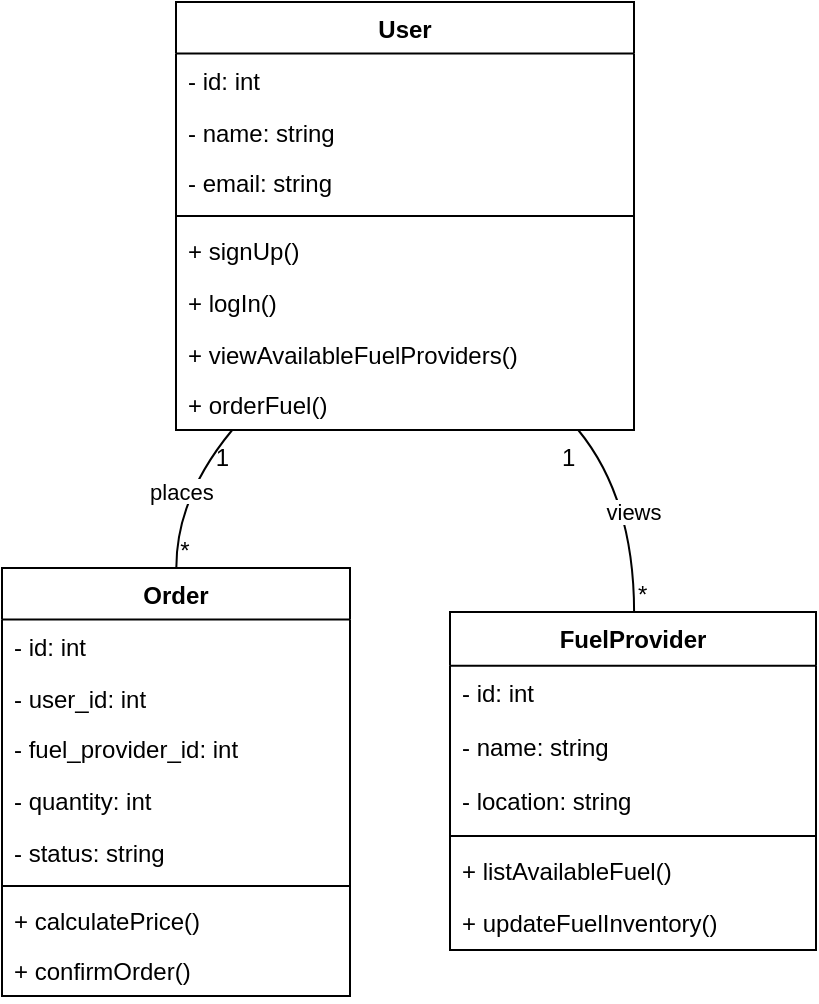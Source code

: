 <mxfile version="24.0.0" type="github">
  <diagram name="Page-1" id="gtD5tdBhKvJczpr5y9Dk">
    <mxGraphModel>
      <root>
        <mxCell id="0" />
        <mxCell id="1" parent="0" />
        <mxCell id="2" value="User" style="swimlane;fontStyle=1;align=center;verticalAlign=top;childLayout=stackLayout;horizontal=1;startSize=25.775;horizontalStack=0;resizeParent=1;resizeParentMax=0;resizeLast=0;collapsible=0;marginBottom=0;" vertex="1" parent="1">
          <mxGeometry x="95" y="8" width="229" height="214" as="geometry" />
        </mxCell>
        <mxCell id="3" value="- id: int" style="text;strokeColor=none;fillColor=none;align=left;verticalAlign=top;spacingLeft=4;spacingRight=4;overflow=hidden;rotatable=0;points=[[0,0.5],[1,0.5]];portConstraint=eastwest;" vertex="1" parent="2">
          <mxGeometry y="26" width="229" height="26" as="geometry" />
        </mxCell>
        <mxCell id="4" value="- name: string" style="text;strokeColor=none;fillColor=none;align=left;verticalAlign=top;spacingLeft=4;spacingRight=4;overflow=hidden;rotatable=0;points=[[0,0.5],[1,0.5]];portConstraint=eastwest;" vertex="1" parent="2">
          <mxGeometry y="52" width="229" height="26" as="geometry" />
        </mxCell>
        <mxCell id="5" value="- email: string" style="text;strokeColor=none;fillColor=none;align=left;verticalAlign=top;spacingLeft=4;spacingRight=4;overflow=hidden;rotatable=0;points=[[0,0.5],[1,0.5]];portConstraint=eastwest;" vertex="1" parent="2">
          <mxGeometry y="77" width="229" height="26" as="geometry" />
        </mxCell>
        <mxCell id="6" style="line;strokeWidth=1;fillColor=none;align=left;verticalAlign=middle;spacingTop=-1;spacingLeft=3;spacingRight=3;rotatable=0;labelPosition=right;points=[];portConstraint=eastwest;strokeColor=inherit;" vertex="1" parent="2">
          <mxGeometry y="103" width="229" height="8" as="geometry" />
        </mxCell>
        <mxCell id="7" value="+ signUp()" style="text;strokeColor=none;fillColor=none;align=left;verticalAlign=top;spacingLeft=4;spacingRight=4;overflow=hidden;rotatable=0;points=[[0,0.5],[1,0.5]];portConstraint=eastwest;" vertex="1" parent="2">
          <mxGeometry y="111" width="229" height="26" as="geometry" />
        </mxCell>
        <mxCell id="8" value="+ logIn()" style="text;strokeColor=none;fillColor=none;align=left;verticalAlign=top;spacingLeft=4;spacingRight=4;overflow=hidden;rotatable=0;points=[[0,0.5],[1,0.5]];portConstraint=eastwest;" vertex="1" parent="2">
          <mxGeometry y="137" width="229" height="26" as="geometry" />
        </mxCell>
        <mxCell id="9" value="+ viewAvailableFuelProviders()" style="text;strokeColor=none;fillColor=none;align=left;verticalAlign=top;spacingLeft=4;spacingRight=4;overflow=hidden;rotatable=0;points=[[0,0.5],[1,0.5]];portConstraint=eastwest;" vertex="1" parent="2">
          <mxGeometry y="163" width="229" height="26" as="geometry" />
        </mxCell>
        <mxCell id="10" value="+ orderFuel()" style="text;strokeColor=none;fillColor=none;align=left;verticalAlign=top;spacingLeft=4;spacingRight=4;overflow=hidden;rotatable=0;points=[[0,0.5],[1,0.5]];portConstraint=eastwest;" vertex="1" parent="2">
          <mxGeometry y="188" width="229" height="26" as="geometry" />
        </mxCell>
        <mxCell id="11" value="FuelProvider" style="swimlane;fontStyle=1;align=center;verticalAlign=top;childLayout=stackLayout;horizontal=1;startSize=26.9;horizontalStack=0;resizeParent=1;resizeParentMax=0;resizeLast=0;collapsible=0;marginBottom=0;" vertex="1" parent="1">
          <mxGeometry x="232" y="313" width="183" height="169" as="geometry" />
        </mxCell>
        <mxCell id="12" value="- id: int" style="text;strokeColor=none;fillColor=none;align=left;verticalAlign=top;spacingLeft=4;spacingRight=4;overflow=hidden;rotatable=0;points=[[0,0.5],[1,0.5]];portConstraint=eastwest;" vertex="1" parent="11">
          <mxGeometry y="27" width="183" height="27" as="geometry" />
        </mxCell>
        <mxCell id="13" value="- name: string" style="text;strokeColor=none;fillColor=none;align=left;verticalAlign=top;spacingLeft=4;spacingRight=4;overflow=hidden;rotatable=0;points=[[0,0.5],[1,0.5]];portConstraint=eastwest;" vertex="1" parent="11">
          <mxGeometry y="54" width="183" height="27" as="geometry" />
        </mxCell>
        <mxCell id="14" value="- location: string" style="text;strokeColor=none;fillColor=none;align=left;verticalAlign=top;spacingLeft=4;spacingRight=4;overflow=hidden;rotatable=0;points=[[0,0.5],[1,0.5]];portConstraint=eastwest;" vertex="1" parent="11">
          <mxGeometry y="81" width="183" height="27" as="geometry" />
        </mxCell>
        <mxCell id="15" style="line;strokeWidth=1;fillColor=none;align=left;verticalAlign=middle;spacingTop=-1;spacingLeft=3;spacingRight=3;rotatable=0;labelPosition=right;points=[];portConstraint=eastwest;strokeColor=inherit;" vertex="1" parent="11">
          <mxGeometry y="108" width="183" height="8" as="geometry" />
        </mxCell>
        <mxCell id="16" value="+ listAvailableFuel()" style="text;strokeColor=none;fillColor=none;align=left;verticalAlign=top;spacingLeft=4;spacingRight=4;overflow=hidden;rotatable=0;points=[[0,0.5],[1,0.5]];portConstraint=eastwest;" vertex="1" parent="11">
          <mxGeometry y="116" width="183" height="27" as="geometry" />
        </mxCell>
        <mxCell id="17" value="+ updateFuelInventory()" style="text;strokeColor=none;fillColor=none;align=left;verticalAlign=top;spacingLeft=4;spacingRight=4;overflow=hidden;rotatable=0;points=[[0,0.5],[1,0.5]];portConstraint=eastwest;" vertex="1" parent="11">
          <mxGeometry y="142" width="183" height="27" as="geometry" />
        </mxCell>
        <mxCell id="18" value="Order" style="swimlane;fontStyle=1;align=center;verticalAlign=top;childLayout=stackLayout;horizontal=1;startSize=25.775;horizontalStack=0;resizeParent=1;resizeParentMax=0;resizeLast=0;collapsible=0;marginBottom=0;" vertex="1" parent="1">
          <mxGeometry x="8" y="291" width="174" height="214" as="geometry" />
        </mxCell>
        <mxCell id="19" value="- id: int" style="text;strokeColor=none;fillColor=none;align=left;verticalAlign=top;spacingLeft=4;spacingRight=4;overflow=hidden;rotatable=0;points=[[0,0.5],[1,0.5]];portConstraint=eastwest;" vertex="1" parent="18">
          <mxGeometry y="26" width="174" height="26" as="geometry" />
        </mxCell>
        <mxCell id="20" value="- user_id: int" style="text;strokeColor=none;fillColor=none;align=left;verticalAlign=top;spacingLeft=4;spacingRight=4;overflow=hidden;rotatable=0;points=[[0,0.5],[1,0.5]];portConstraint=eastwest;" vertex="1" parent="18">
          <mxGeometry y="52" width="174" height="26" as="geometry" />
        </mxCell>
        <mxCell id="21" value="- fuel_provider_id: int" style="text;strokeColor=none;fillColor=none;align=left;verticalAlign=top;spacingLeft=4;spacingRight=4;overflow=hidden;rotatable=0;points=[[0,0.5],[1,0.5]];portConstraint=eastwest;" vertex="1" parent="18">
          <mxGeometry y="77" width="174" height="26" as="geometry" />
        </mxCell>
        <mxCell id="22" value="- quantity: int" style="text;strokeColor=none;fillColor=none;align=left;verticalAlign=top;spacingLeft=4;spacingRight=4;overflow=hidden;rotatable=0;points=[[0,0.5],[1,0.5]];portConstraint=eastwest;" vertex="1" parent="18">
          <mxGeometry y="103" width="174" height="26" as="geometry" />
        </mxCell>
        <mxCell id="23" value="- status: string" style="text;strokeColor=none;fillColor=none;align=left;verticalAlign=top;spacingLeft=4;spacingRight=4;overflow=hidden;rotatable=0;points=[[0,0.5],[1,0.5]];portConstraint=eastwest;" vertex="1" parent="18">
          <mxGeometry y="129" width="174" height="26" as="geometry" />
        </mxCell>
        <mxCell id="24" style="line;strokeWidth=1;fillColor=none;align=left;verticalAlign=middle;spacingTop=-1;spacingLeft=3;spacingRight=3;rotatable=0;labelPosition=right;points=[];portConstraint=eastwest;strokeColor=inherit;" vertex="1" parent="18">
          <mxGeometry y="155" width="174" height="8" as="geometry" />
        </mxCell>
        <mxCell id="25" value="+ calculatePrice()" style="text;strokeColor=none;fillColor=none;align=left;verticalAlign=top;spacingLeft=4;spacingRight=4;overflow=hidden;rotatable=0;points=[[0,0.5],[1,0.5]];portConstraint=eastwest;" vertex="1" parent="18">
          <mxGeometry y="163" width="174" height="26" as="geometry" />
        </mxCell>
        <mxCell id="26" value="+ confirmOrder()" style="text;strokeColor=none;fillColor=none;align=left;verticalAlign=top;spacingLeft=4;spacingRight=4;overflow=hidden;rotatable=0;points=[[0,0.5],[1,0.5]];portConstraint=eastwest;" vertex="1" parent="18">
          <mxGeometry y="188" width="174" height="26" as="geometry" />
        </mxCell>
        <mxCell id="27" value="places" style="curved=1;startArrow=none;endArrow=none;exitX=0.122;exitY=1.001;entryX=0.501;entryY=-0.002;" edge="1" parent="1" source="2" target="18">
          <mxGeometry relative="1" as="geometry">
            <Array as="points">
              <mxPoint x="95" y="256" />
            </Array>
          </mxGeometry>
        </mxCell>
        <mxCell id="28" value="1" style="edgeLabel;resizable=0;labelBackgroundColor=none;fontSize=12;align=right;verticalAlign=top;" vertex="1" parent="27">
          <mxGeometry x="-1" relative="1" as="geometry" />
        </mxCell>
        <mxCell id="29" value="*" style="edgeLabel;resizable=0;labelBackgroundColor=none;fontSize=12;align=left;verticalAlign=bottom;" vertex="1" parent="27">
          <mxGeometry x="1" relative="1" as="geometry" />
        </mxCell>
        <mxCell id="30" value="views" style="curved=1;startArrow=none;endArrow=none;exitX=0.879;exitY=1.001;entryX=0.503;entryY=-1.129e-8;" edge="1" parent="1" source="2" target="11">
          <mxGeometry relative="1" as="geometry">
            <Array as="points">
              <mxPoint x="324" y="256" />
            </Array>
          </mxGeometry>
        </mxCell>
        <mxCell id="31" value="1" style="edgeLabel;resizable=0;labelBackgroundColor=none;fontSize=12;align=right;verticalAlign=top;" vertex="1" parent="30">
          <mxGeometry x="-1" relative="1" as="geometry" />
        </mxCell>
        <mxCell id="32" value="*" style="edgeLabel;resizable=0;labelBackgroundColor=none;fontSize=12;align=left;verticalAlign=bottom;" vertex="1" parent="30">
          <mxGeometry x="1" relative="1" as="geometry" />
        </mxCell>
      </root>
    </mxGraphModel>
  </diagram>
</mxfile>
